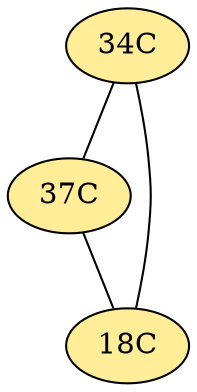 // The Round Table
graph {
	"34C" [fillcolor="#FFED97" style=radial]
	"37C" [fillcolor="#FFED97" style=radial]
	"34C" -- "37C" [penwidth=1]
	"34C" [fillcolor="#FFED97" style=radial]
	"18C" [fillcolor="#FFED97" style=radial]
	"34C" -- "18C" [penwidth=1]
	"37C" [fillcolor="#FFED97" style=radial]
	"18C" [fillcolor="#FFED97" style=radial]
	"37C" -- "18C" [penwidth=1]
}
